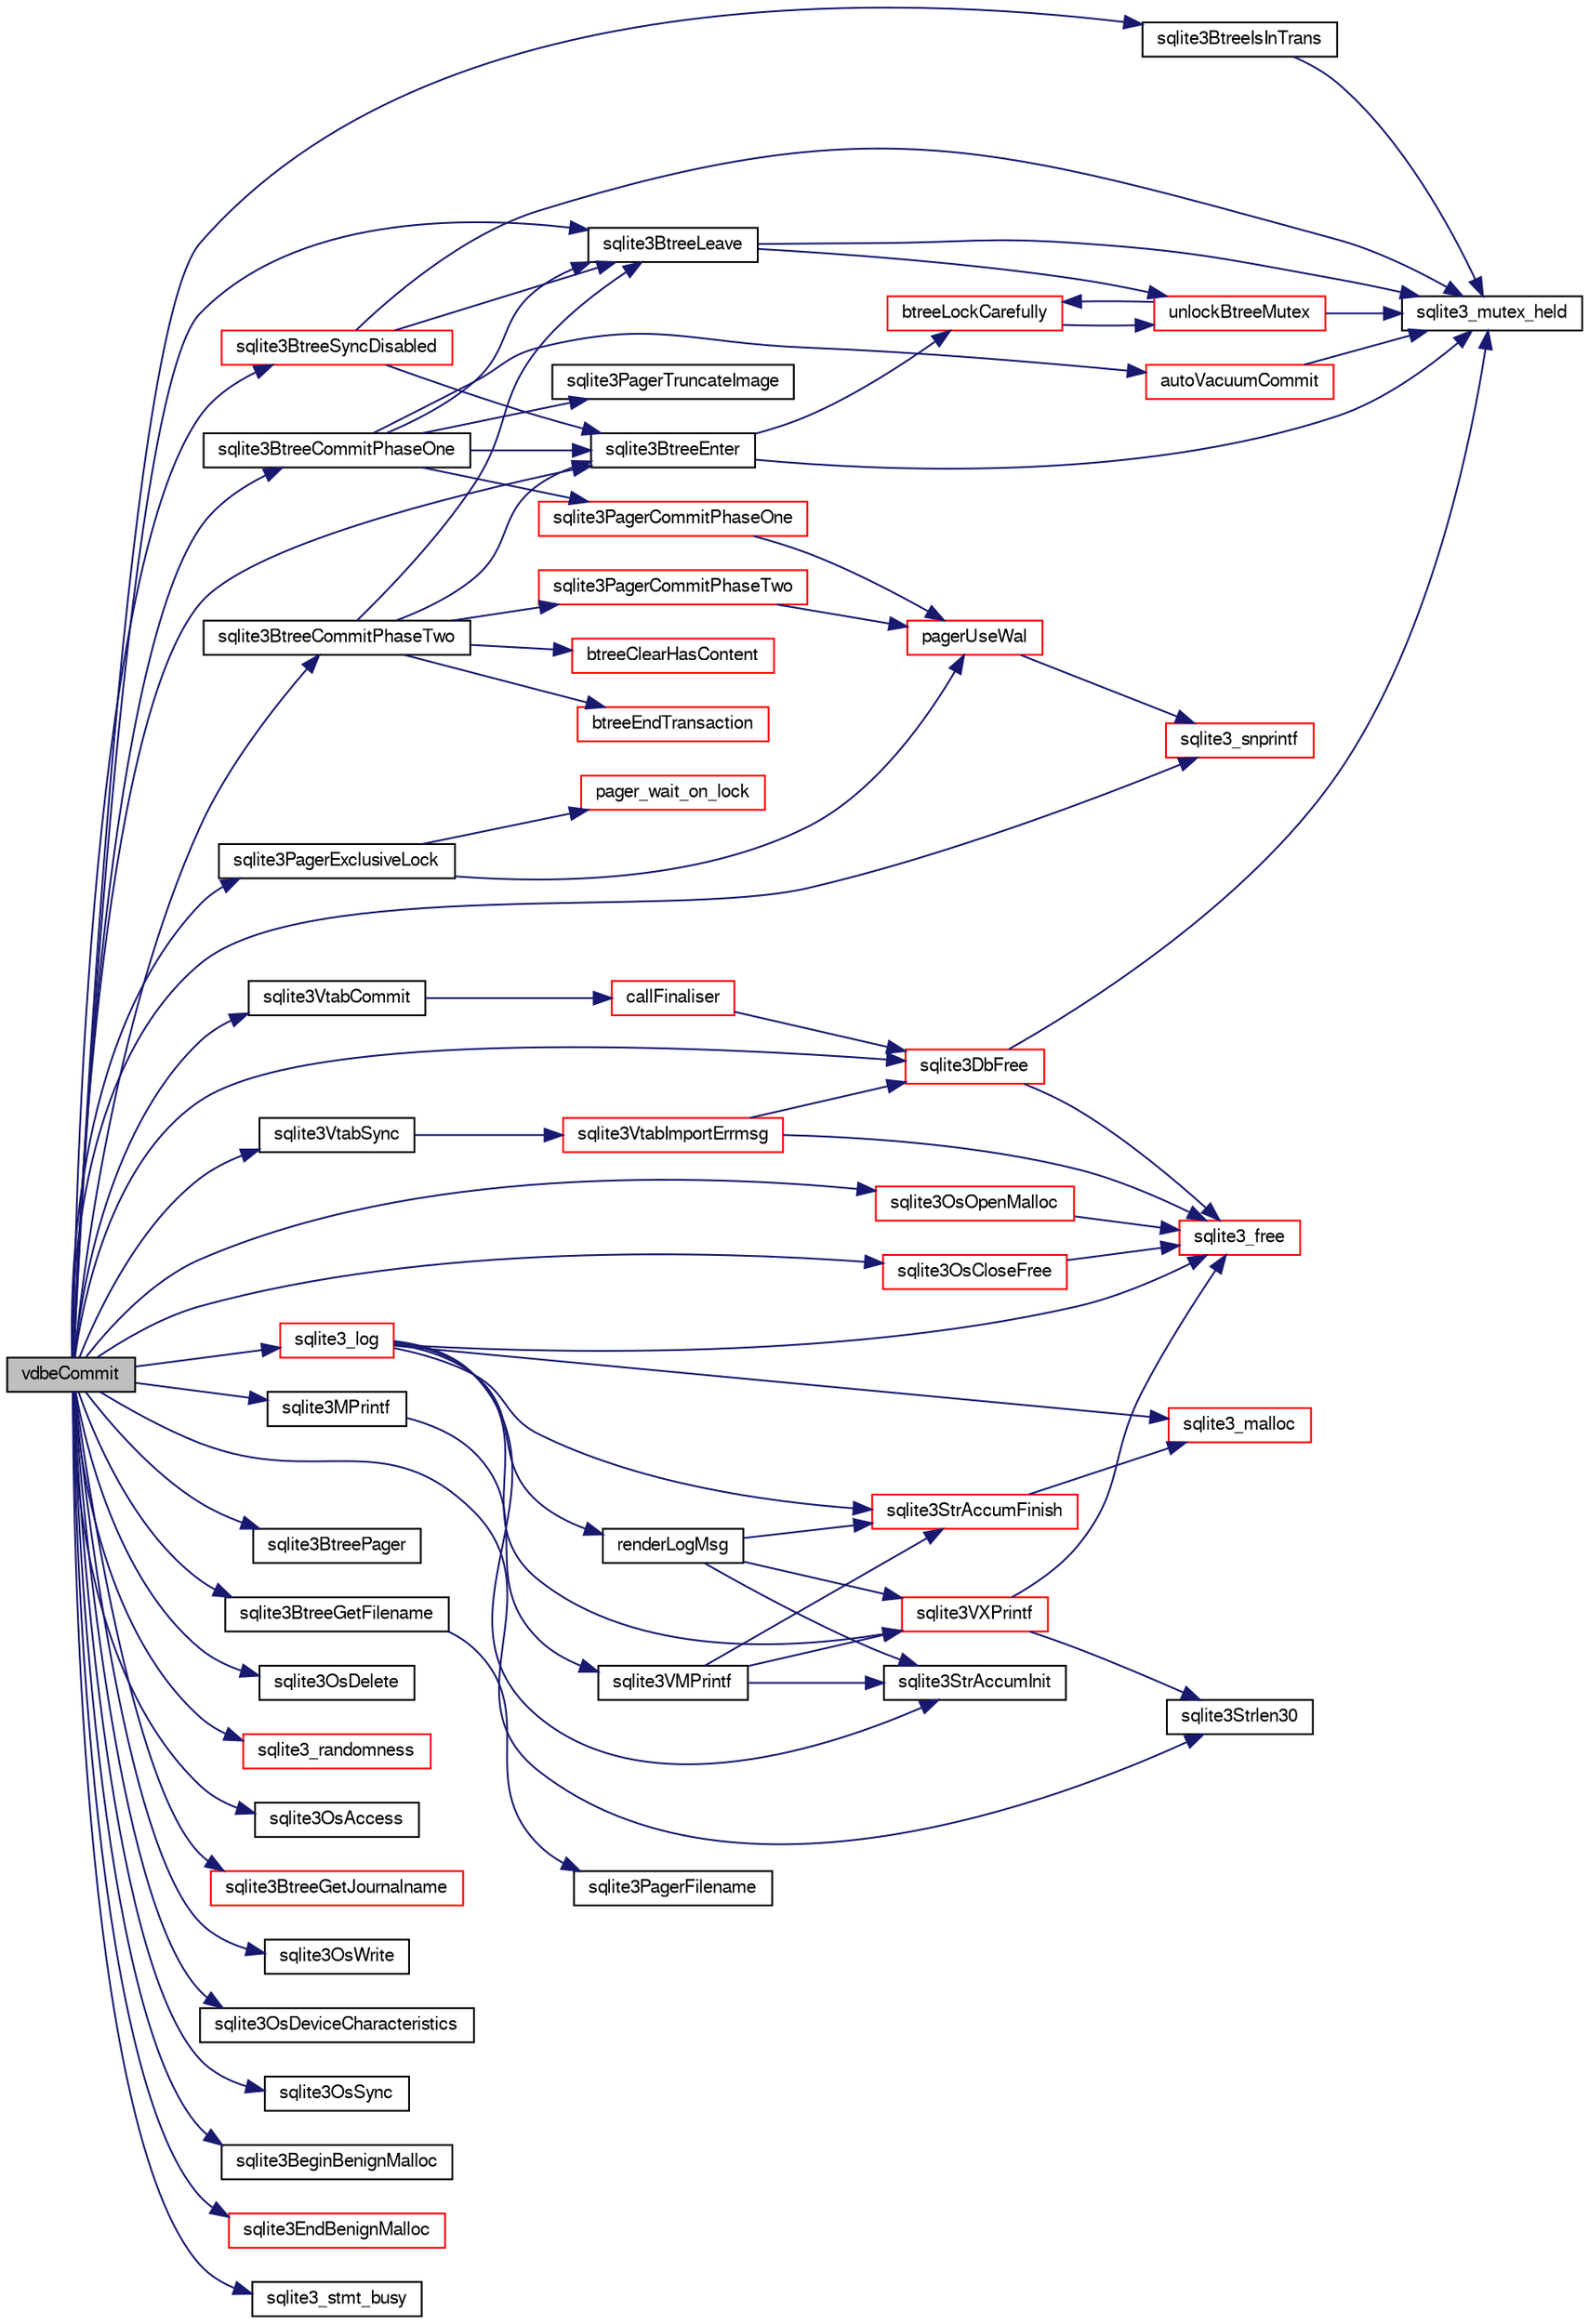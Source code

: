 digraph "vdbeCommit"
{
  edge [fontname="FreeSans",fontsize="10",labelfontname="FreeSans",labelfontsize="10"];
  node [fontname="FreeSans",fontsize="10",shape=record];
  rankdir="LR";
  Node858595 [label="vdbeCommit",height=0.2,width=0.4,color="black", fillcolor="grey75", style="filled", fontcolor="black"];
  Node858595 -> Node858596 [color="midnightblue",fontsize="10",style="solid",fontname="FreeSans"];
  Node858596 [label="sqlite3VtabSync",height=0.2,width=0.4,color="black", fillcolor="white", style="filled",URL="$sqlite3_8c.html#ad72daa461e657b759bfb8747cb5b6d3e"];
  Node858596 -> Node858597 [color="midnightblue",fontsize="10",style="solid",fontname="FreeSans"];
  Node858597 [label="sqlite3VtabImportErrmsg",height=0.2,width=0.4,color="red", fillcolor="white", style="filled",URL="$sqlite3_8c.html#a96aa708448f6afa640d78b17471c4493"];
  Node858597 -> Node858598 [color="midnightblue",fontsize="10",style="solid",fontname="FreeSans"];
  Node858598 [label="sqlite3DbFree",height=0.2,width=0.4,color="red", fillcolor="white", style="filled",URL="$sqlite3_8c.html#ac70ab821a6607b4a1b909582dc37a069"];
  Node858598 -> Node858599 [color="midnightblue",fontsize="10",style="solid",fontname="FreeSans"];
  Node858599 [label="sqlite3_mutex_held",height=0.2,width=0.4,color="black", fillcolor="white", style="filled",URL="$sqlite3_8c.html#acf77da68932b6bc163c5e68547ecc3e7"];
  Node858598 -> Node858604 [color="midnightblue",fontsize="10",style="solid",fontname="FreeSans"];
  Node858604 [label="sqlite3_free",height=0.2,width=0.4,color="red", fillcolor="white", style="filled",URL="$sqlite3_8c.html#a6552349e36a8a691af5487999ab09519"];
  Node858597 -> Node858604 [color="midnightblue",fontsize="10",style="solid",fontname="FreeSans"];
  Node858595 -> Node858617 [color="midnightblue",fontsize="10",style="solid",fontname="FreeSans"];
  Node858617 [label="sqlite3BtreeIsInTrans",height=0.2,width=0.4,color="black", fillcolor="white", style="filled",URL="$sqlite3_8c.html#af38624e008e0a0e872a21934b7c75a42"];
  Node858617 -> Node858599 [color="midnightblue",fontsize="10",style="solid",fontname="FreeSans"];
  Node858595 -> Node858618 [color="midnightblue",fontsize="10",style="solid",fontname="FreeSans"];
  Node858618 [label="sqlite3BtreeEnter",height=0.2,width=0.4,color="black", fillcolor="white", style="filled",URL="$sqlite3_8c.html#afa05d700ca373993fe6b0525b867feff"];
  Node858618 -> Node858599 [color="midnightblue",fontsize="10",style="solid",fontname="FreeSans"];
  Node858618 -> Node858619 [color="midnightblue",fontsize="10",style="solid",fontname="FreeSans"];
  Node858619 [label="btreeLockCarefully",height=0.2,width=0.4,color="red", fillcolor="white", style="filled",URL="$sqlite3_8c.html#a796746b1c1e4d6926960636bd74c79d7"];
  Node858619 -> Node858621 [color="midnightblue",fontsize="10",style="solid",fontname="FreeSans"];
  Node858621 [label="unlockBtreeMutex",height=0.2,width=0.4,color="red", fillcolor="white", style="filled",URL="$sqlite3_8c.html#a29bc7d1c753dfa2af9fb296b7dc19a4a"];
  Node858621 -> Node858599 [color="midnightblue",fontsize="10",style="solid",fontname="FreeSans"];
  Node858621 -> Node858619 [color="midnightblue",fontsize="10",style="solid",fontname="FreeSans"];
  Node858595 -> Node858623 [color="midnightblue",fontsize="10",style="solid",fontname="FreeSans"];
  Node858623 [label="sqlite3PagerExclusiveLock",height=0.2,width=0.4,color="black", fillcolor="white", style="filled",URL="$sqlite3_8c.html#a8fe341ad82f247586f5a357fdbdb2a11"];
  Node858623 -> Node858624 [color="midnightblue",fontsize="10",style="solid",fontname="FreeSans"];
  Node858624 [label="pagerUseWal",height=0.2,width=0.4,color="red", fillcolor="white", style="filled",URL="$sqlite3_8c.html#a31def80bfe1de9284d635ba190a5eb68"];
  Node858624 -> Node858626 [color="midnightblue",fontsize="10",style="solid",fontname="FreeSans"];
  Node858626 [label="sqlite3_snprintf",height=0.2,width=0.4,color="red", fillcolor="white", style="filled",URL="$sqlite3_8c.html#aa2695a752e971577f5784122f2013c40"];
  Node858623 -> Node858890 [color="midnightblue",fontsize="10",style="solid",fontname="FreeSans"];
  Node858890 [label="pager_wait_on_lock",height=0.2,width=0.4,color="red", fillcolor="white", style="filled",URL="$sqlite3_8c.html#a181fa0432ae1cc12a783f8a11ea2021f"];
  Node858595 -> Node858896 [color="midnightblue",fontsize="10",style="solid",fontname="FreeSans"];
  Node858896 [label="sqlite3BtreePager",height=0.2,width=0.4,color="black", fillcolor="white", style="filled",URL="$sqlite3_8c.html#aa0b1925984c0d8606d760b8fa27a4d7c"];
  Node858595 -> Node858897 [color="midnightblue",fontsize="10",style="solid",fontname="FreeSans"];
  Node858897 [label="sqlite3BtreeLeave",height=0.2,width=0.4,color="black", fillcolor="white", style="filled",URL="$sqlite3_8c.html#a460e4f89d1aeef4b4d334cfe8165da89"];
  Node858897 -> Node858621 [color="midnightblue",fontsize="10",style="solid",fontname="FreeSans"];
  Node858897 -> Node858599 [color="midnightblue",fontsize="10",style="solid",fontname="FreeSans"];
  Node858595 -> Node858610 [color="midnightblue",fontsize="10",style="solid",fontname="FreeSans"];
  Node858610 [label="sqlite3Strlen30",height=0.2,width=0.4,color="black", fillcolor="white", style="filled",URL="$sqlite3_8c.html#a3dcd80ba41f1a308193dee74857b62a7"];
  Node858595 -> Node858898 [color="midnightblue",fontsize="10",style="solid",fontname="FreeSans"];
  Node858898 [label="sqlite3BtreeGetFilename",height=0.2,width=0.4,color="black", fillcolor="white", style="filled",URL="$sqlite3_8c.html#aff472e52658a6caf1b1b1d8ac740f7a6"];
  Node858898 -> Node858899 [color="midnightblue",fontsize="10",style="solid",fontname="FreeSans"];
  Node858899 [label="sqlite3PagerFilename",height=0.2,width=0.4,color="black", fillcolor="white", style="filled",URL="$sqlite3_8c.html#af9905ce64f499b4e908ec64e65730584"];
  Node858595 -> Node858900 [color="midnightblue",fontsize="10",style="solid",fontname="FreeSans"];
  Node858900 [label="sqlite3BtreeCommitPhaseOne",height=0.2,width=0.4,color="black", fillcolor="white", style="filled",URL="$sqlite3_8c.html#ae266cba101e64ad99a166f237532e262"];
  Node858900 -> Node858618 [color="midnightblue",fontsize="10",style="solid",fontname="FreeSans"];
  Node858900 -> Node858901 [color="midnightblue",fontsize="10",style="solid",fontname="FreeSans"];
  Node858901 [label="autoVacuumCommit",height=0.2,width=0.4,color="red", fillcolor="white", style="filled",URL="$sqlite3_8c.html#a809d22c6311135ae3048adf41febaef0"];
  Node858901 -> Node858599 [color="midnightblue",fontsize="10",style="solid",fontname="FreeSans"];
  Node858900 -> Node858897 [color="midnightblue",fontsize="10",style="solid",fontname="FreeSans"];
  Node858900 -> Node859067 [color="midnightblue",fontsize="10",style="solid",fontname="FreeSans"];
  Node859067 [label="sqlite3PagerTruncateImage",height=0.2,width=0.4,color="black", fillcolor="white", style="filled",URL="$sqlite3_8c.html#ac6c0a8a9bec3fa3595f1d4bba98a3010"];
  Node858900 -> Node859068 [color="midnightblue",fontsize="10",style="solid",fontname="FreeSans"];
  Node859068 [label="sqlite3PagerCommitPhaseOne",height=0.2,width=0.4,color="red", fillcolor="white", style="filled",URL="$sqlite3_8c.html#a2baf986bff9120486e9acc5951494ea7"];
  Node859068 -> Node858624 [color="midnightblue",fontsize="10",style="solid",fontname="FreeSans"];
  Node858595 -> Node859095 [color="midnightblue",fontsize="10",style="solid",fontname="FreeSans"];
  Node859095 [label="sqlite3BtreeCommitPhaseTwo",height=0.2,width=0.4,color="black", fillcolor="white", style="filled",URL="$sqlite3_8c.html#a84764f43cb4ca50bcac1fc674e8d6dd9"];
  Node859095 -> Node858618 [color="midnightblue",fontsize="10",style="solid",fontname="FreeSans"];
  Node859095 -> Node859096 [color="midnightblue",fontsize="10",style="solid",fontname="FreeSans"];
  Node859096 [label="sqlite3PagerCommitPhaseTwo",height=0.2,width=0.4,color="red", fillcolor="white", style="filled",URL="$sqlite3_8c.html#a18af1df44bbc3ae598f0559f6fc5861e"];
  Node859096 -> Node858624 [color="midnightblue",fontsize="10",style="solid",fontname="FreeSans"];
  Node859095 -> Node858897 [color="midnightblue",fontsize="10",style="solid",fontname="FreeSans"];
  Node859095 -> Node859097 [color="midnightblue",fontsize="10",style="solid",fontname="FreeSans"];
  Node859097 [label="btreeClearHasContent",height=0.2,width=0.4,color="red", fillcolor="white", style="filled",URL="$sqlite3_8c.html#ad76ff2727e128c649f8017fdc570bd06"];
  Node859095 -> Node859098 [color="midnightblue",fontsize="10",style="solid",fontname="FreeSans"];
  Node859098 [label="btreeEndTransaction",height=0.2,width=0.4,color="red", fillcolor="white", style="filled",URL="$sqlite3_8c.html#a7dd8138404b55de8be9623636f25488b"];
  Node858595 -> Node859102 [color="midnightblue",fontsize="10",style="solid",fontname="FreeSans"];
  Node859102 [label="sqlite3VtabCommit",height=0.2,width=0.4,color="black", fillcolor="white", style="filled",URL="$sqlite3_8c.html#a97466840f197566c66481e89df5e50ea"];
  Node859102 -> Node859103 [color="midnightblue",fontsize="10",style="solid",fontname="FreeSans"];
  Node859103 [label="callFinaliser",height=0.2,width=0.4,color="red", fillcolor="white", style="filled",URL="$sqlite3_8c.html#a22316908cc65af3d391ba12ab103edb9"];
  Node859103 -> Node858598 [color="midnightblue",fontsize="10",style="solid",fontname="FreeSans"];
  Node858595 -> Node858871 [color="midnightblue",fontsize="10",style="solid",fontname="FreeSans"];
  Node858871 [label="sqlite3MPrintf",height=0.2,width=0.4,color="black", fillcolor="white", style="filled",URL="$sqlite3_8c.html#a208ef0df84e9778778804a19af03efea"];
  Node858871 -> Node858872 [color="midnightblue",fontsize="10",style="solid",fontname="FreeSans"];
  Node858872 [label="sqlite3VMPrintf",height=0.2,width=0.4,color="black", fillcolor="white", style="filled",URL="$sqlite3_8c.html#a05535d0982ef06fbc2ee8195ebbae689"];
  Node858872 -> Node858628 [color="midnightblue",fontsize="10",style="solid",fontname="FreeSans"];
  Node858628 [label="sqlite3StrAccumInit",height=0.2,width=0.4,color="black", fillcolor="white", style="filled",URL="$sqlite3_8c.html#aabf95e113b9d54d519cd15a56215f560"];
  Node858872 -> Node858629 [color="midnightblue",fontsize="10",style="solid",fontname="FreeSans"];
  Node858629 [label="sqlite3VXPrintf",height=0.2,width=0.4,color="red", fillcolor="white", style="filled",URL="$sqlite3_8c.html#a63c25806c9bd4a2b76f9a0eb232c6bde"];
  Node858629 -> Node858610 [color="midnightblue",fontsize="10",style="solid",fontname="FreeSans"];
  Node858629 -> Node858604 [color="midnightblue",fontsize="10",style="solid",fontname="FreeSans"];
  Node858872 -> Node858662 [color="midnightblue",fontsize="10",style="solid",fontname="FreeSans"];
  Node858662 [label="sqlite3StrAccumFinish",height=0.2,width=0.4,color="red", fillcolor="white", style="filled",URL="$sqlite3_8c.html#adb7f26b10ac1b847db6f000ef4c2e2ba"];
  Node858662 -> Node858663 [color="midnightblue",fontsize="10",style="solid",fontname="FreeSans"];
  Node858663 [label="sqlite3_malloc",height=0.2,width=0.4,color="red", fillcolor="white", style="filled",URL="$sqlite3_8c.html#ac79dba55fc32b6a840cf5a9769bce7cd"];
  Node858595 -> Node858660 [color="midnightblue",fontsize="10",style="solid",fontname="FreeSans"];
  Node858660 [label="sqlite3_log",height=0.2,width=0.4,color="red", fillcolor="white", style="filled",URL="$sqlite3_8c.html#a298c9699bf9c143662c6b1fec4b2dc3b"];
  Node858660 -> Node858661 [color="midnightblue",fontsize="10",style="solid",fontname="FreeSans"];
  Node858661 [label="renderLogMsg",height=0.2,width=0.4,color="black", fillcolor="white", style="filled",URL="$sqlite3_8c.html#a7a02b43ce0a27bb52085c7f446d115af"];
  Node858661 -> Node858628 [color="midnightblue",fontsize="10",style="solid",fontname="FreeSans"];
  Node858661 -> Node858629 [color="midnightblue",fontsize="10",style="solid",fontname="FreeSans"];
  Node858661 -> Node858662 [color="midnightblue",fontsize="10",style="solid",fontname="FreeSans"];
  Node858660 -> Node858628 [color="midnightblue",fontsize="10",style="solid",fontname="FreeSans"];
  Node858660 -> Node858629 [color="midnightblue",fontsize="10",style="solid",fontname="FreeSans"];
  Node858660 -> Node858662 [color="midnightblue",fontsize="10",style="solid",fontname="FreeSans"];
  Node858660 -> Node858663 [color="midnightblue",fontsize="10",style="solid",fontname="FreeSans"];
  Node858660 -> Node858604 [color="midnightblue",fontsize="10",style="solid",fontname="FreeSans"];
  Node858595 -> Node859012 [color="midnightblue",fontsize="10",style="solid",fontname="FreeSans"];
  Node859012 [label="sqlite3OsDelete",height=0.2,width=0.4,color="black", fillcolor="white", style="filled",URL="$sqlite3_8c.html#a576c2e542e46ddee19d10e75337039c0"];
  Node858595 -> Node858785 [color="midnightblue",fontsize="10",style="solid",fontname="FreeSans"];
  Node858785 [label="sqlite3_randomness",height=0.2,width=0.4,color="red", fillcolor="white", style="filled",URL="$sqlite3_8c.html#aa452ad88657d4606e137b09c4e9315c7"];
  Node858595 -> Node858626 [color="midnightblue",fontsize="10",style="solid",fontname="FreeSans"];
  Node858595 -> Node859025 [color="midnightblue",fontsize="10",style="solid",fontname="FreeSans"];
  Node859025 [label="sqlite3OsAccess",height=0.2,width=0.4,color="black", fillcolor="white", style="filled",URL="$sqlite3_8c.html#afeb6079743f71ae6557342ff391d8ceb"];
  Node858595 -> Node859105 [color="midnightblue",fontsize="10",style="solid",fontname="FreeSans"];
  Node859105 [label="sqlite3OsOpenMalloc",height=0.2,width=0.4,color="red", fillcolor="white", style="filled",URL="$sqlite3_8c.html#a4dc767ca46426d6ffc5fa54d96a80cd2"];
  Node859105 -> Node858604 [color="midnightblue",fontsize="10",style="solid",fontname="FreeSans"];
  Node858595 -> Node858598 [color="midnightblue",fontsize="10",style="solid",fontname="FreeSans"];
  Node858595 -> Node859106 [color="midnightblue",fontsize="10",style="solid",fontname="FreeSans"];
  Node859106 [label="sqlite3BtreeGetJournalname",height=0.2,width=0.4,color="red", fillcolor="white", style="filled",URL="$sqlite3_8c.html#a5b2a1ed176c0f5392231a34e780f55eb"];
  Node858595 -> Node859108 [color="midnightblue",fontsize="10",style="solid",fontname="FreeSans"];
  Node859108 [label="sqlite3BtreeSyncDisabled",height=0.2,width=0.4,color="red", fillcolor="white", style="filled",URL="$sqlite3_8c.html#acb2e823a141349454a5f978e291820b3"];
  Node859108 -> Node858599 [color="midnightblue",fontsize="10",style="solid",fontname="FreeSans"];
  Node859108 -> Node858618 [color="midnightblue",fontsize="10",style="solid",fontname="FreeSans"];
  Node859108 -> Node858897 [color="midnightblue",fontsize="10",style="solid",fontname="FreeSans"];
  Node858595 -> Node858925 [color="midnightblue",fontsize="10",style="solid",fontname="FreeSans"];
  Node858925 [label="sqlite3OsWrite",height=0.2,width=0.4,color="black", fillcolor="white", style="filled",URL="$sqlite3_8c.html#a1eea7ec327af84c05b4dd4cc075a537f"];
  Node858595 -> Node859110 [color="midnightblue",fontsize="10",style="solid",fontname="FreeSans"];
  Node859110 [label="sqlite3OsCloseFree",height=0.2,width=0.4,color="red", fillcolor="white", style="filled",URL="$sqlite3_8c.html#a55e2ac414d354ed16d51e9fb500e21df"];
  Node859110 -> Node858604 [color="midnightblue",fontsize="10",style="solid",fontname="FreeSans"];
  Node858595 -> Node858893 [color="midnightblue",fontsize="10",style="solid",fontname="FreeSans"];
  Node858893 [label="sqlite3OsDeviceCharacteristics",height=0.2,width=0.4,color="black", fillcolor="white", style="filled",URL="$sqlite3_8c.html#a251e030ce1bd2e552bc2dd66b1ac36d0"];
  Node858595 -> Node859010 [color="midnightblue",fontsize="10",style="solid",fontname="FreeSans"];
  Node859010 [label="sqlite3OsSync",height=0.2,width=0.4,color="black", fillcolor="white", style="filled",URL="$sqlite3_8c.html#a3f01629ca3b49854944cecdd14dc3358"];
  Node858595 -> Node858684 [color="midnightblue",fontsize="10",style="solid",fontname="FreeSans"];
  Node858684 [label="sqlite3BeginBenignMalloc",height=0.2,width=0.4,color="black", fillcolor="white", style="filled",URL="$sqlite3_8c.html#a3344c0e2b1b6df701a1cb326602fac14"];
  Node858595 -> Node858685 [color="midnightblue",fontsize="10",style="solid",fontname="FreeSans"];
  Node858685 [label="sqlite3EndBenignMalloc",height=0.2,width=0.4,color="red", fillcolor="white", style="filled",URL="$sqlite3_8c.html#a4582127cc64d483dc66c7acf9d8d8fbb"];
  Node858595 -> Node859111 [color="midnightblue",fontsize="10",style="solid",fontname="FreeSans"];
  Node859111 [label="sqlite3_stmt_busy",height=0.2,width=0.4,color="black", fillcolor="white", style="filled",URL="$sqlite3_8c.html#ae4b517143b8a9a6643b306affd809509"];
}
